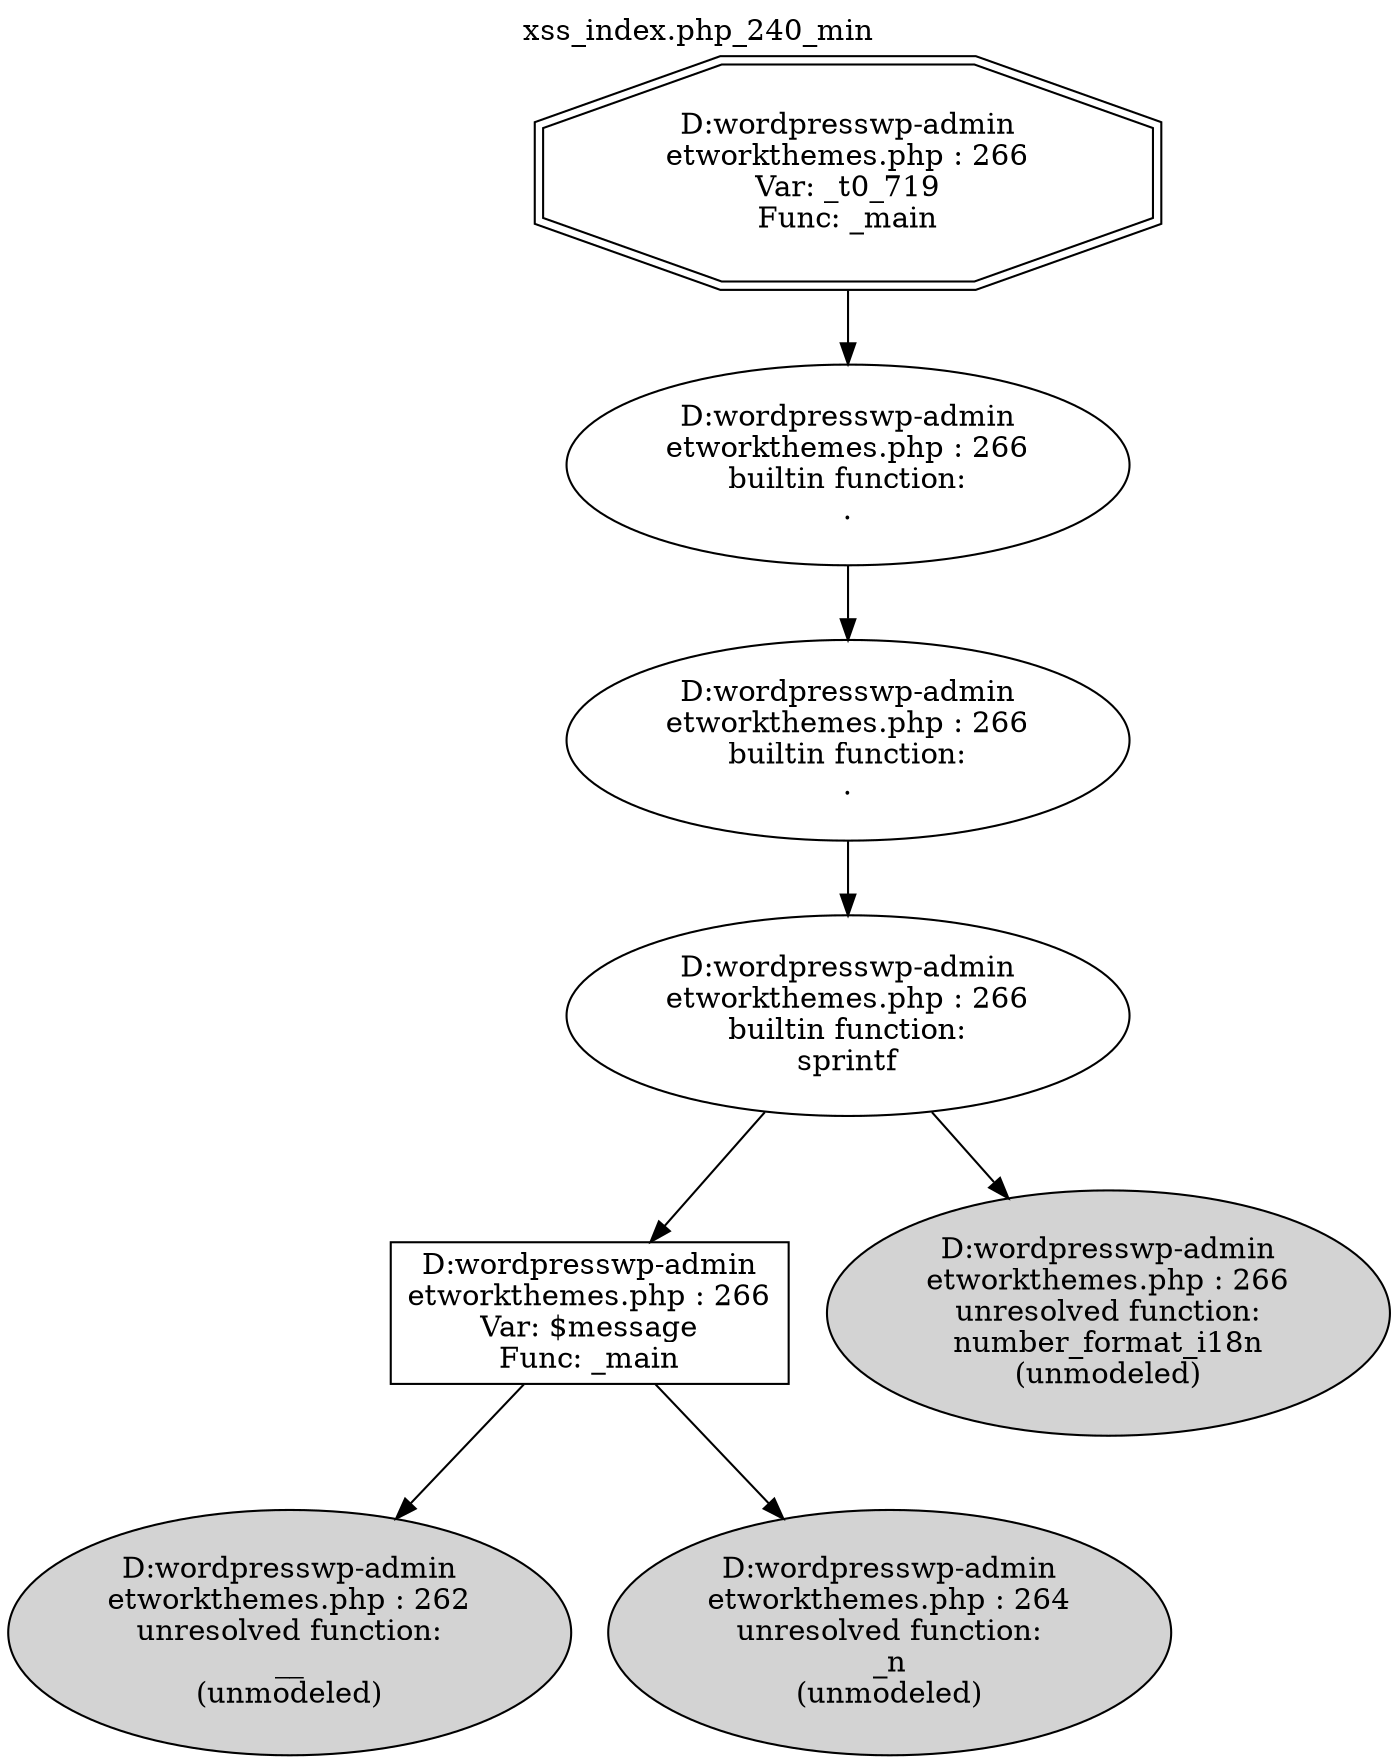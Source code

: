 digraph cfg {
  label="xss_index.php_240_min";
  labelloc=t;
  n1 [shape=doubleoctagon, label="D:\wordpress\wp-admin\network\themes.php : 266\nVar: _t0_719\nFunc: _main\n"];
  n2 [shape=ellipse, label="D:\wordpress\wp-admin\network\themes.php : 266\nbuiltin function:\n.\n"];
  n3 [shape=ellipse, label="D:\wordpress\wp-admin\network\themes.php : 266\nbuiltin function:\n.\n"];
  n4 [shape=ellipse, label="D:\wordpress\wp-admin\network\themes.php : 266\nbuiltin function:\nsprintf\n"];
  n5 [shape=box, label="D:\wordpress\wp-admin\network\themes.php : 266\nVar: $message\nFunc: _main\n"];
  n6 [shape=ellipse, label="D:\wordpress\wp-admin\network\themes.php : 262\nunresolved function:\n__\n(unmodeled)\n",style=filled];
  n7 [shape=ellipse, label="D:\wordpress\wp-admin\network\themes.php : 264\nunresolved function:\n_n\n(unmodeled)\n",style=filled];
  n8 [shape=ellipse, label="D:\wordpress\wp-admin\network\themes.php : 266\nunresolved function:\nnumber_format_i18n\n(unmodeled)\n",style=filled];
  n1 -> n2;
  n2 -> n3;
  n3 -> n4;
  n4 -> n5;
  n4 -> n8;
  n5 -> n6;
  n5 -> n7;
}
